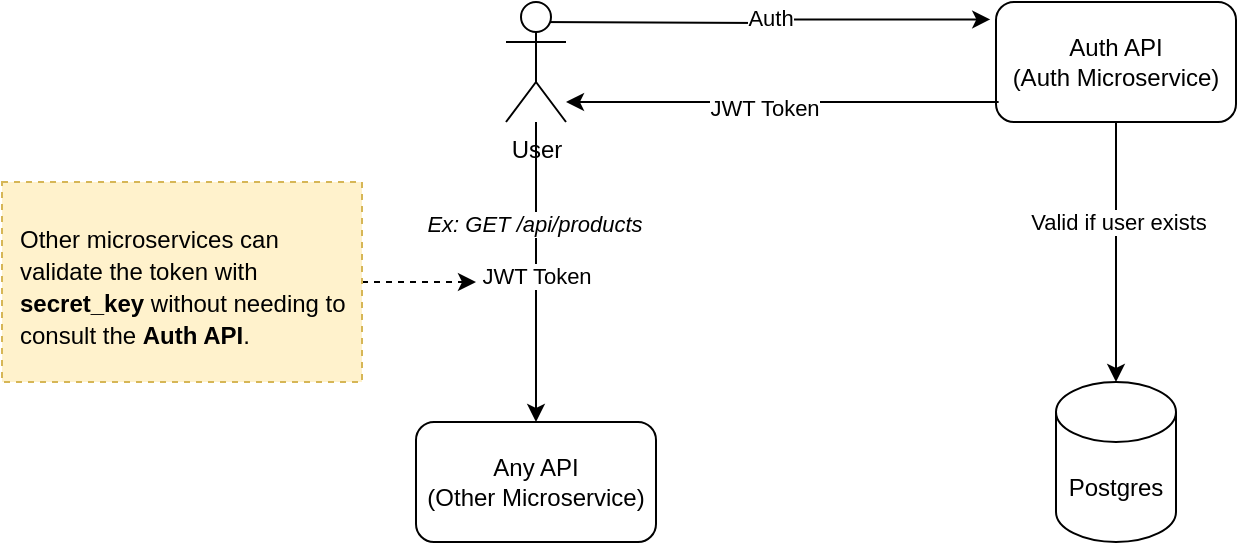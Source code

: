 <mxfile version="24.2.5" type="device">
  <diagram id="prtHgNgQTEPvFCAcTncT" name="Page-1">
    <mxGraphModel dx="1234" dy="1119" grid="1" gridSize="10" guides="1" tooltips="1" connect="1" arrows="1" fold="1" page="1" pageScale="1" pageWidth="827" pageHeight="1169" math="0" shadow="0">
      <root>
        <mxCell id="0" />
        <mxCell id="1" parent="0" />
        <mxCell id="ll1lLlzKCRj8LsRUfJXb-1" value="Auth API&lt;div&gt;(Auth Microservice)&lt;/div&gt;" style="rounded=1;whiteSpace=wrap;html=1;" vertex="1" parent="1">
          <mxGeometry x="612" y="160" width="120" height="60" as="geometry" />
        </mxCell>
        <mxCell id="ll1lLlzKCRj8LsRUfJXb-2" value="Any API&lt;div&gt;(Other Microservice)&lt;br&gt;&lt;/div&gt;" style="rounded=1;whiteSpace=wrap;html=1;" vertex="1" parent="1">
          <mxGeometry x="322" y="370" width="120" height="60" as="geometry" />
        </mxCell>
        <mxCell id="ll1lLlzKCRj8LsRUfJXb-4" value="Postgres" style="shape=cylinder3;whiteSpace=wrap;html=1;boundedLbl=1;backgroundOutline=1;size=15;" vertex="1" parent="1">
          <mxGeometry x="642" y="350" width="60" height="80" as="geometry" />
        </mxCell>
        <mxCell id="ll1lLlzKCRj8LsRUfJXb-6" style="edgeStyle=orthogonalEdgeStyle;rounded=0;orthogonalLoop=1;jettySize=auto;html=1;entryX=-0.024;entryY=0.145;entryDx=0;entryDy=0;exitX=0.5;exitY=0;exitDx=0;exitDy=0;exitPerimeter=0;entryPerimeter=0;" edge="1" parent="1" target="ll1lLlzKCRj8LsRUfJXb-1">
          <mxGeometry relative="1" as="geometry">
            <mxPoint x="381.97" y="170.0" as="sourcePoint" />
            <mxPoint x="541.97" y="170.0" as="targetPoint" />
          </mxGeometry>
        </mxCell>
        <mxCell id="ll1lLlzKCRj8LsRUfJXb-7" value="Auth" style="edgeLabel;html=1;align=center;verticalAlign=middle;resizable=0;points=[];" vertex="1" connectable="0" parent="ll1lLlzKCRj8LsRUfJXb-6">
          <mxGeometry x="0.321" y="1" relative="1" as="geometry">
            <mxPoint x="-32" as="offset" />
          </mxGeometry>
        </mxCell>
        <mxCell id="ll1lLlzKCRj8LsRUfJXb-12" style="edgeStyle=orthogonalEdgeStyle;rounded=0;orthogonalLoop=1;jettySize=auto;html=1;" edge="1" parent="1" source="ll1lLlzKCRj8LsRUfJXb-5" target="ll1lLlzKCRj8LsRUfJXb-2">
          <mxGeometry relative="1" as="geometry" />
        </mxCell>
        <mxCell id="ll1lLlzKCRj8LsRUfJXb-13" value="JWT Token" style="edgeLabel;html=1;align=center;verticalAlign=middle;resizable=0;points=[];" vertex="1" connectable="0" parent="ll1lLlzKCRj8LsRUfJXb-12">
          <mxGeometry x="0.029" relative="1" as="geometry">
            <mxPoint as="offset" />
          </mxGeometry>
        </mxCell>
        <mxCell id="ll1lLlzKCRj8LsRUfJXb-16" value="&lt;i&gt;Ex: GET /api/products&lt;/i&gt;" style="edgeLabel;html=1;align=center;verticalAlign=middle;resizable=0;points=[];" vertex="1" connectable="0" parent="ll1lLlzKCRj8LsRUfJXb-12">
          <mxGeometry x="-0.462" y="-1" relative="1" as="geometry">
            <mxPoint y="10" as="offset" />
          </mxGeometry>
        </mxCell>
        <mxCell id="ll1lLlzKCRj8LsRUfJXb-5" value="User" style="shape=umlActor;verticalLabelPosition=bottom;verticalAlign=top;html=1;outlineConnect=0;" vertex="1" parent="1">
          <mxGeometry x="367" y="160" width="30" height="60" as="geometry" />
        </mxCell>
        <mxCell id="ll1lLlzKCRj8LsRUfJXb-8" style="edgeStyle=orthogonalEdgeStyle;rounded=0;orthogonalLoop=1;jettySize=auto;html=1;entryX=1;entryY=1;entryDx=0;entryDy=0;entryPerimeter=0;exitX=0.011;exitY=0.834;exitDx=0;exitDy=0;exitPerimeter=0;" edge="1" parent="1" source="ll1lLlzKCRj8LsRUfJXb-1">
          <mxGeometry relative="1" as="geometry">
            <mxPoint x="542" y="210.0" as="sourcePoint" />
            <mxPoint x="397" y="210.0" as="targetPoint" />
          </mxGeometry>
        </mxCell>
        <mxCell id="ll1lLlzKCRj8LsRUfJXb-9" value="JWT Token" style="edgeLabel;html=1;align=center;verticalAlign=middle;resizable=0;points=[];" vertex="1" connectable="0" parent="ll1lLlzKCRj8LsRUfJXb-8">
          <mxGeometry x="0.178" y="2" relative="1" as="geometry">
            <mxPoint x="9" as="offset" />
          </mxGeometry>
        </mxCell>
        <mxCell id="ll1lLlzKCRj8LsRUfJXb-10" style="edgeStyle=orthogonalEdgeStyle;rounded=0;orthogonalLoop=1;jettySize=auto;html=1;entryX=0.5;entryY=0;entryDx=0;entryDy=0;entryPerimeter=0;" edge="1" parent="1" source="ll1lLlzKCRj8LsRUfJXb-1" target="ll1lLlzKCRj8LsRUfJXb-4">
          <mxGeometry relative="1" as="geometry" />
        </mxCell>
        <mxCell id="ll1lLlzKCRj8LsRUfJXb-11" value="Valid if user exists" style="edgeLabel;html=1;align=center;verticalAlign=middle;resizable=0;points=[];" vertex="1" connectable="0" parent="ll1lLlzKCRj8LsRUfJXb-10">
          <mxGeometry x="-0.231" y="1" relative="1" as="geometry">
            <mxPoint as="offset" />
          </mxGeometry>
        </mxCell>
        <mxCell id="ll1lLlzKCRj8LsRUfJXb-15" style="edgeStyle=orthogonalEdgeStyle;rounded=0;orthogonalLoop=1;jettySize=auto;html=1;dashed=1;" edge="1" parent="1" source="ll1lLlzKCRj8LsRUfJXb-14">
          <mxGeometry relative="1" as="geometry">
            <mxPoint x="352" y="300" as="targetPoint" />
          </mxGeometry>
        </mxCell>
        <mxCell id="ll1lLlzKCRj8LsRUfJXb-14" value="&lt;p style=&quot;line-height: 80%;&quot;&gt;&lt;/p&gt;&lt;h1 style=&quot;margin-top: 0px; line-height: 50%;&quot;&gt;&lt;span style=&quot;background-color: initial; font-size: 12px; font-weight: normal;&quot;&gt;Other microservices can validate the token with &lt;/span&gt;&lt;b style=&quot;background-color: initial; font-size: 12px;&quot;&gt;secret_key&lt;/b&gt;&lt;span style=&quot;background-color: initial; font-size: 12px; font-weight: normal;&quot;&gt; without needing to consult the &lt;/span&gt;&lt;b style=&quot;background-color: initial; font-size: 12px;&quot;&gt;Auth API&lt;/b&gt;&lt;span style=&quot;background-color: initial; font-size: 12px; font-weight: normal;&quot;&gt;.&lt;/span&gt;&lt;br&gt;&lt;/h1&gt;&lt;p&gt;&lt;/p&gt;" style="text;html=1;whiteSpace=wrap;overflow=hidden;rounded=0;fillColor=#fff2cc;strokeColor=#d6b656;spacing=2;spacingLeft=7;align=left;dashed=1;" vertex="1" parent="1">
          <mxGeometry x="115" y="250" width="180" height="100" as="geometry" />
        </mxCell>
      </root>
    </mxGraphModel>
  </diagram>
</mxfile>
